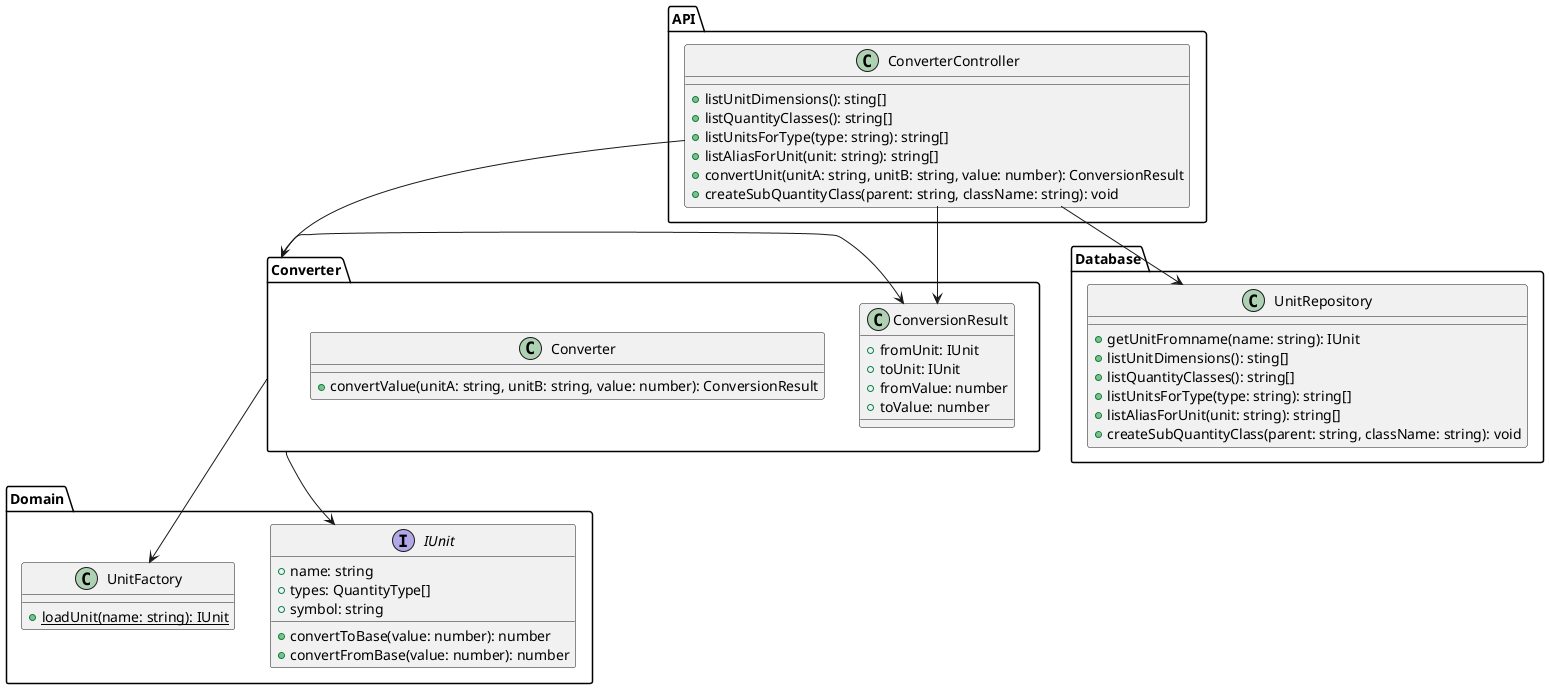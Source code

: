 @startuml uml-class-converter

package "API" {
  class ConverterController {
    + listUnitDimensions(): sting[]
    + listQuantityClasses(): string[]
    + listUnitsForType(type: string): string[]
    + listAliasForUnit(unit: string): string[]
    + convertUnit(unitA: string, unitB: string, value: number): ConversionResult
    + createSubQuantityClass(parent: string, className: string): void
  }
}

package "Converter" {
  class Converter {
    + convertValue(unitA: string, unitB: string, value: number): ConversionResult
  }

  class ConversionResult {
    + fromUnit: IUnit
    + toUnit: IUnit
    + fromValue: number
    + toValue: number
  }
}

package "Domain" {
  interface IUnit {
    + name: string
    + types: QuantityType[]
    + symbol: string
    + convertToBase(value: number): number
    + convertFromBase(value: number): number
  }
  class UnitFactory {
    + {static} loadUnit(name: string): IUnit
  }
}

package "Database" {
  class UnitRepository {
    + getUnitFromname(name: string): IUnit
    + listUnitDimensions(): sting[]
    + listQuantityClasses(): string[]
    + listUnitsForType(type: string): string[]
    + listAliasForUnit(unit: string): string[]
    + createSubQuantityClass(parent: string, className: string): void
  }
}

ConverterController --> Converter
ConverterController --> ConversionResult
ConverterController --> UnitRepository
Converter -LEFT-> ConversionResult
Converter --> IUnit
Converter --> UnitFactory

@enduml